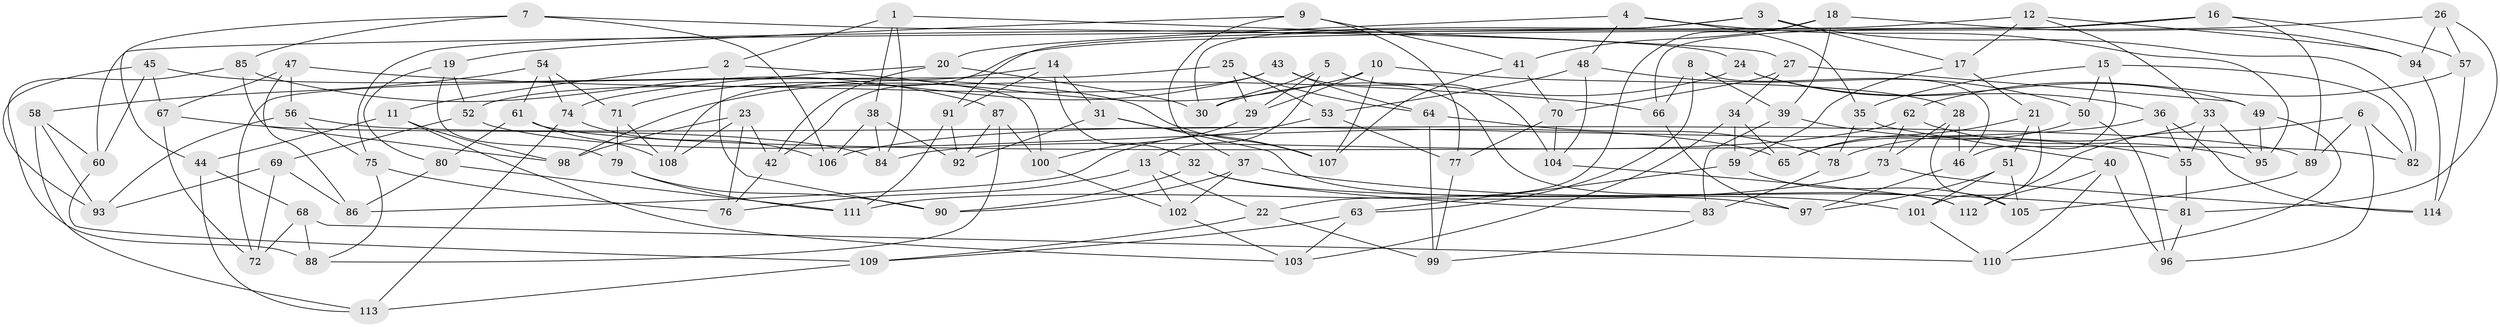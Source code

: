 // coarse degree distribution, {6: 0.22857142857142856, 8: 0.2857142857142857, 7: 0.2, 4: 0.08571428571428572, 5: 0.17142857142857143, 9: 0.02857142857142857}
// Generated by graph-tools (version 1.1) at 2025/38/03/04/25 23:38:14]
// undirected, 114 vertices, 228 edges
graph export_dot {
  node [color=gray90,style=filled];
  1;
  2;
  3;
  4;
  5;
  6;
  7;
  8;
  9;
  10;
  11;
  12;
  13;
  14;
  15;
  16;
  17;
  18;
  19;
  20;
  21;
  22;
  23;
  24;
  25;
  26;
  27;
  28;
  29;
  30;
  31;
  32;
  33;
  34;
  35;
  36;
  37;
  38;
  39;
  40;
  41;
  42;
  43;
  44;
  45;
  46;
  47;
  48;
  49;
  50;
  51;
  52;
  53;
  54;
  55;
  56;
  57;
  58;
  59;
  60;
  61;
  62;
  63;
  64;
  65;
  66;
  67;
  68;
  69;
  70;
  71;
  72;
  73;
  74;
  75;
  76;
  77;
  78;
  79;
  80;
  81;
  82;
  83;
  84;
  85;
  86;
  87;
  88;
  89;
  90;
  91;
  92;
  93;
  94;
  95;
  96;
  97;
  98;
  99;
  100;
  101;
  102;
  103;
  104;
  105;
  106;
  107;
  108;
  109;
  110;
  111;
  112;
  113;
  114;
  1 -- 38;
  1 -- 84;
  1 -- 27;
  1 -- 2;
  2 -- 11;
  2 -- 100;
  2 -- 90;
  3 -- 17;
  3 -- 30;
  3 -- 82;
  3 -- 91;
  4 -- 35;
  4 -- 20;
  4 -- 95;
  4 -- 48;
  5 -- 30;
  5 -- 13;
  5 -- 29;
  5 -- 104;
  6 -- 82;
  6 -- 112;
  6 -- 96;
  6 -- 89;
  7 -- 85;
  7 -- 106;
  7 -- 24;
  7 -- 44;
  8 -- 66;
  8 -- 63;
  8 -- 39;
  8 -- 46;
  9 -- 41;
  9 -- 37;
  9 -- 77;
  9 -- 19;
  10 -- 107;
  10 -- 28;
  10 -- 29;
  10 -- 98;
  11 -- 44;
  11 -- 103;
  11 -- 98;
  12 -- 94;
  12 -- 17;
  12 -- 33;
  12 -- 75;
  13 -- 76;
  13 -- 102;
  13 -- 22;
  14 -- 31;
  14 -- 32;
  14 -- 91;
  14 -- 108;
  15 -- 50;
  15 -- 35;
  15 -- 46;
  15 -- 82;
  16 -- 60;
  16 -- 57;
  16 -- 89;
  16 -- 66;
  17 -- 21;
  17 -- 59;
  18 -- 22;
  18 -- 94;
  18 -- 39;
  18 -- 41;
  19 -- 79;
  19 -- 80;
  19 -- 52;
  20 -- 74;
  20 -- 42;
  20 -- 30;
  21 -- 101;
  21 -- 51;
  21 -- 65;
  22 -- 109;
  22 -- 99;
  23 -- 42;
  23 -- 98;
  23 -- 76;
  23 -- 108;
  24 -- 30;
  24 -- 36;
  24 -- 49;
  25 -- 72;
  25 -- 29;
  25 -- 53;
  25 -- 64;
  26 -- 57;
  26 -- 42;
  26 -- 81;
  26 -- 94;
  27 -- 49;
  27 -- 34;
  27 -- 70;
  28 -- 105;
  28 -- 46;
  28 -- 73;
  29 -- 100;
  31 -- 97;
  31 -- 92;
  31 -- 107;
  32 -- 90;
  32 -- 101;
  32 -- 83;
  33 -- 78;
  33 -- 55;
  33 -- 95;
  34 -- 65;
  34 -- 103;
  34 -- 59;
  35 -- 40;
  35 -- 78;
  36 -- 55;
  36 -- 114;
  36 -- 106;
  37 -- 81;
  37 -- 90;
  37 -- 102;
  38 -- 92;
  38 -- 106;
  38 -- 84;
  39 -- 55;
  39 -- 83;
  40 -- 110;
  40 -- 112;
  40 -- 96;
  41 -- 107;
  41 -- 70;
  42 -- 76;
  43 -- 64;
  43 -- 112;
  43 -- 71;
  43 -- 52;
  44 -- 113;
  44 -- 68;
  45 -- 107;
  45 -- 93;
  45 -- 67;
  45 -- 60;
  46 -- 97;
  47 -- 66;
  47 -- 56;
  47 -- 86;
  47 -- 67;
  48 -- 104;
  48 -- 53;
  48 -- 50;
  49 -- 95;
  49 -- 110;
  50 -- 96;
  50 -- 65;
  51 -- 101;
  51 -- 97;
  51 -- 105;
  52 -- 69;
  52 -- 65;
  53 -- 77;
  53 -- 86;
  54 -- 74;
  54 -- 61;
  54 -- 71;
  54 -- 58;
  55 -- 81;
  56 -- 89;
  56 -- 93;
  56 -- 75;
  57 -- 114;
  57 -- 62;
  58 -- 60;
  58 -- 113;
  58 -- 93;
  59 -- 63;
  59 -- 105;
  60 -- 109;
  61 -- 82;
  61 -- 108;
  61 -- 80;
  62 -- 73;
  62 -- 84;
  62 -- 95;
  63 -- 103;
  63 -- 109;
  64 -- 78;
  64 -- 99;
  66 -- 97;
  67 -- 72;
  67 -- 84;
  68 -- 72;
  68 -- 88;
  68 -- 110;
  69 -- 72;
  69 -- 86;
  69 -- 93;
  70 -- 104;
  70 -- 77;
  71 -- 79;
  71 -- 108;
  73 -- 111;
  73 -- 114;
  74 -- 106;
  74 -- 113;
  75 -- 76;
  75 -- 88;
  77 -- 99;
  78 -- 83;
  79 -- 90;
  79 -- 111;
  80 -- 111;
  80 -- 86;
  81 -- 96;
  83 -- 99;
  85 -- 88;
  85 -- 87;
  85 -- 98;
  87 -- 88;
  87 -- 100;
  87 -- 92;
  89 -- 105;
  91 -- 111;
  91 -- 92;
  94 -- 114;
  100 -- 102;
  101 -- 110;
  102 -- 103;
  104 -- 112;
  109 -- 113;
}
